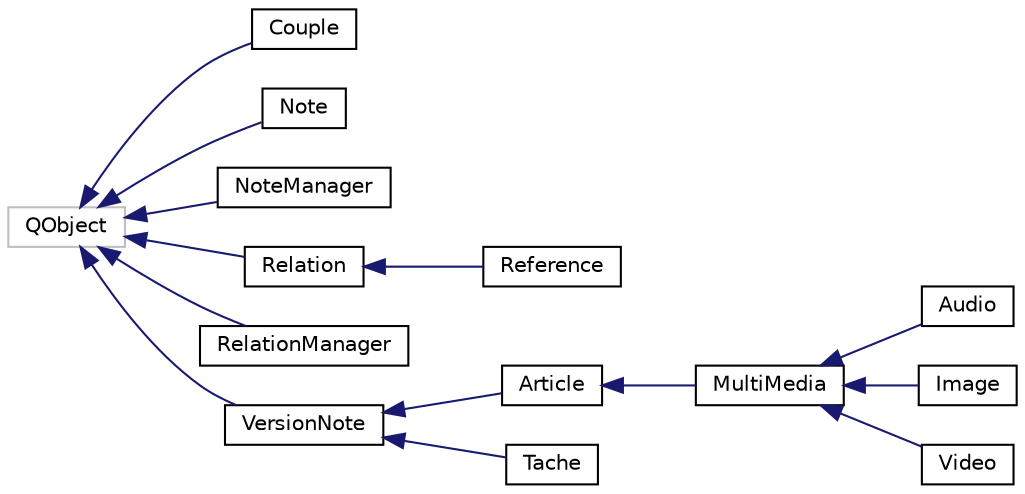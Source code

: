 digraph "Graphical Class Hierarchy"
{
  edge [fontname="Helvetica",fontsize="10",labelfontname="Helvetica",labelfontsize="10"];
  node [fontname="Helvetica",fontsize="10",shape=record];
  rankdir="LR";
  Node1 [label="QObject",height=0.2,width=0.4,color="grey75", fillcolor="white", style="filled"];
  Node1 -> Node0 [dir="back",color="midnightblue",fontsize="10",style="solid",fontname="Helvetica"];
  Node0 [label="Couple",height=0.2,width=0.4,color="black", fillcolor="white", style="filled",URL="$class_couple.html",tooltip="Couple utilisé dans les relations. "];
  Node1 -> Node3 [dir="back",color="midnightblue",fontsize="10",style="solid",fontname="Helvetica"];
  Node3 [label="Note",height=0.2,width=0.4,color="black", fillcolor="white", style="filled",URL="$class_note.html",tooltip="Classe gérant une note, composée de toutes ses versions. "];
  Node1 -> Node4 [dir="back",color="midnightblue",fontsize="10",style="solid",fontname="Helvetica"];
  Node4 [label="NoteManager",height=0.2,width=0.4,color="black", fillcolor="white", style="filled",URL="$class_note_manager.html",tooltip="Singleton factory pour les Note Singleton qui s&#39;occupe de la crétion et de la gestion des différentes..."];
  Node1 -> Node5 [dir="back",color="midnightblue",fontsize="10",style="solid",fontname="Helvetica"];
  Node5 [label="Relation",height=0.2,width=0.4,color="black", fillcolor="white", style="filled",URL="$class_relation.html",tooltip="Contient toutes les informations d&#39;une relation, est composé de Couple. "];
  Node5 -> Node6 [dir="back",color="midnightblue",fontsize="10",style="solid",fontname="Helvetica"];
  Node6 [label="Reference",height=0.2,width=0.4,color="black", fillcolor="white", style="filled",URL="$class_reference.html",tooltip="C&#39;est une relation particulière, elle hérite de Relation. "];
  Node1 -> Node7 [dir="back",color="midnightblue",fontsize="10",style="solid",fontname="Helvetica"];
  Node7 [label="RelationManager",height=0.2,width=0.4,color="black", fillcolor="white", style="filled",URL="$class_relation_manager.html",tooltip="Singleton factory pour les Relation. "];
  Node1 -> Node8 [dir="back",color="midnightblue",fontsize="10",style="solid",fontname="Helvetica"];
  Node8 [label="VersionNote",height=0.2,width=0.4,color="black", fillcolor="white", style="filled",URL="$class_version_note.html",tooltip="Classe abstraite qui regroupe les partie communes d&#39;une version d&#39;une Note. "];
  Node8 -> Node9 [dir="back",color="midnightblue",fontsize="10",style="solid",fontname="Helvetica"];
  Node9 [label="Article",height=0.2,width=0.4,color="black", fillcolor="white", style="filled",URL="$class_article.html"];
  Node9 -> Node10 [dir="back",color="midnightblue",fontsize="10",style="solid",fontname="Helvetica"];
  Node10 [label="MultiMedia",height=0.2,width=0.4,color="black", fillcolor="white", style="filled",URL="$class_multi_media.html",tooltip="Classe abstraite qui généralise les informations des différentes versions multimédia (video..."];
  Node10 -> Node11 [dir="back",color="midnightblue",fontsize="10",style="solid",fontname="Helvetica"];
  Node11 [label="Audio",height=0.2,width=0.4,color="black", fillcolor="white", style="filled",URL="$class_audio.html",tooltip="Version gérant les fichiers sous forme audio (préféré les .mp3) "];
  Node10 -> Node12 [dir="back",color="midnightblue",fontsize="10",style="solid",fontname="Helvetica"];
  Node12 [label="Image",height=0.2,width=0.4,color="black", fillcolor="white", style="filled",URL="$class_image.html",tooltip="Version gérant les fichiers sous forme d&#39;image. "];
  Node10 -> Node13 [dir="back",color="midnightblue",fontsize="10",style="solid",fontname="Helvetica"];
  Node13 [label="Video",height=0.2,width=0.4,color="black", fillcolor="white", style="filled",URL="$class_video.html",tooltip="Version gérant les fichiers sous forme de vidéo (peu de format pris en compte, préféré les ..."];
  Node8 -> Node14 [dir="back",color="midnightblue",fontsize="10",style="solid",fontname="Helvetica"];
  Node14 [label="Tache",height=0.2,width=0.4,color="black", fillcolor="white", style="filled",URL="$class_tache.html"];
}
